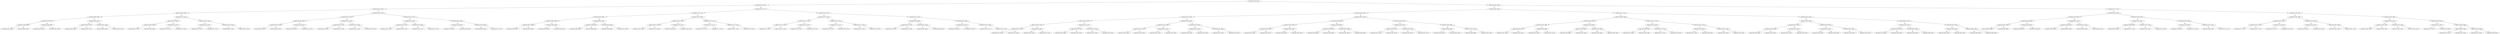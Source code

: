 digraph G{
166409504 [label="Node{data=[4160, 4160]}"]
166409504 -> 406233102
406233102 [label="Node{data=[3532, 3532]}"]
406233102 -> 1775074534
1775074534 [label="Node{data=[3022, 3022]}"]
1775074534 -> 216463141
216463141 [label="Node{data=[3006, 3006]}"]
216463141 -> 1559531948
1559531948 [label="Node{data=[2998, 2998]}"]
1559531948 -> 1911516396
1911516396 [label="Node{data=[2950, 2950]}"]
1911516396 -> 1934038139
1934038139 [label="Node{data=[2889, 2889]}"]
1934038139 -> 1218681577
1218681577 [label="Node{data=[2581, 2581]}"]
1934038139 -> 815926176
815926176 [label="Node{data=[2920, 2920]}"]
1911516396 -> 983603540
983603540 [label="Node{data=[2996, 2996]}"]
983603540 -> 1896855223
1896855223 [label="Node{data=[2993, 2993]}"]
983603540 -> 632233645
632233645 [label="Node{data=[2997, 2997]}"]
1559531948 -> 99679923
99679923 [label="Node{data=[3002, 3002]}"]
99679923 -> 1000648032
1000648032 [label="Node{data=[3000, 3000]}"]
1000648032 -> 923934381
923934381 [label="Node{data=[2999, 2999]}"]
1000648032 -> 1788163220
1788163220 [label="Node{data=[3001, 3001]}"]
99679923 -> 1746029075
1746029075 [label="Node{data=[3004, 3004]}"]
1746029075 -> 1992500700
1992500700 [label="Node{data=[3003, 3003]}"]
1746029075 -> 1367587551
1367587551 [label="Node{data=[3005, 3005]}"]
216463141 -> 317785583
317785583 [label="Node{data=[3014, 3014]}"]
317785583 -> 1749649264
1749649264 [label="Node{data=[3010, 3010]}"]
1749649264 -> 130785888
130785888 [label="Node{data=[3008, 3008]}"]
130785888 -> 1263711492
1263711492 [label="Node{data=[3007, 3007]}"]
130785888 -> 1368788988
1368788988 [label="Node{data=[3009, 3009]}"]
1749649264 -> 1975541945
1975541945 [label="Node{data=[3012, 3012]}"]
1975541945 -> 792855747
792855747 [label="Node{data=[3011, 3011]}"]
1975541945 -> 1910931130
1910931130 [label="Node{data=[3013, 3013]}"]
317785583 -> 275670677
275670677 [label="Node{data=[3018, 3018]}"]
275670677 -> 1717377417
1717377417 [label="Node{data=[3016, 3016]}"]
1717377417 -> 1501982109
1501982109 [label="Node{data=[3015, 3015]}"]
1717377417 -> 458738617
458738617 [label="Node{data=[3017, 3017]}"]
275670677 -> 2028887176
2028887176 [label="Node{data=[3020, 3020]}"]
2028887176 -> 1995539277
1995539277 [label="Node{data=[3019, 3019]}"]
2028887176 -> 485614219
485614219 [label="Node{data=[3021, 3021]}"]
1775074534 -> 962525359
962525359 [label="Node{data=[3140, 3140]}"]
962525359 -> 870246672
870246672 [label="Node{data=[3132, 3132]}"]
870246672 -> 1238368205
1238368205 [label="Node{data=[3065, 3065]}"]
1238368205 -> 1513728453
1513728453 [label="Node{data=[3024, 3024]}"]
1513728453 -> 342669741
342669741 [label="Node{data=[3023, 3023]}"]
1513728453 -> 1354650713
1354650713 [label="Node{data=[3025, 3025]}"]
1238368205 -> 1723459604
1723459604 [label="Node{data=[3097, 3097]}"]
1723459604 -> 1901658759
1901658759 [label="Node{data=[3087, 3087]}"]
1723459604 -> 621776
621776 [label="Node{data=[3131, 3131]}"]
870246672 -> 574090260
574090260 [label="Node{data=[3136, 3136]}"]
574090260 -> 199706894
199706894 [label="Node{data=[3134, 3134]}"]
199706894 -> 840118223
840118223 [label="Node{data=[3133, 3133]}"]
199706894 -> 2033662625
2033662625 [label="Node{data=[3135, 3135]}"]
574090260 -> 1685929695
1685929695 [label="Node{data=[3138, 3138]}"]
1685929695 -> 1432597607
1432597607 [label="Node{data=[3137, 3137]}"]
1685929695 -> 2124776531
2124776531 [label="Node{data=[3139, 3139]}"]
962525359 -> 1040665364
1040665364 [label="Node{data=[3437, 3437]}"]
1040665364 -> 864096717
864096717 [label="Node{data=[3144, 3144]}"]
864096717 -> 2064206678
2064206678 [label="Node{data=[3142, 3142]}"]
2064206678 -> 693948280
693948280 [label="Node{data=[3141, 3141]}"]
2064206678 -> 763854508
763854508 [label="Node{data=[3143, 3143]}"]
864096717 -> 372448680
372448680 [label="Node{data=[3146, 3146]}"]
372448680 -> 668055491
668055491 [label="Node{data=[3145, 3145]}"]
372448680 -> 1748601678
1748601678 [label="Node{data=[3421, 3421]}"]
1040665364 -> 2128472827
2128472827 [label="Node{data=[3484, 3484]}"]
2128472827 -> 1888319189
1888319189 [label="Node{data=[3469, 3469]}"]
1888319189 -> 1523103912
1523103912 [label="Node{data=[3452, 3452]}"]
1888319189 -> 2114923332
2114923332 [label="Node{data=[3483, 3483]}"]
2128472827 -> 1872006220
1872006220 [label="Node{data=[3500, 3500]}"]
1872006220 -> 1957983413
1957983413 [label="Node{data=[3485, 3485]}"]
1872006220 -> 1806081907
1806081907 [label="Node{data=[3511, 3511]}"]
406233102 -> 1819597896
1819597896 [label="Node{data=[3717, 3717]}"]
1819597896 -> 667536230
667536230 [label="Node{data=[3701, 3701]}"]
667536230 -> 1888420598
1888420598 [label="Node{data=[3693, 3693]}"]
1888420598 -> 789403283
789403283 [label="Node{data=[3689, 3689]}"]
789403283 -> 1699826086
1699826086 [label="Node{data=[3629, 3629]}"]
1699826086 -> 212479121
212479121 [label="Node{data=[3626, 3626]}"]
1699826086 -> 70911808
70911808 [label="Node{data=[3688, 3688]}"]
789403283 -> 1095135386
1095135386 [label="Node{data=[3691, 3691]}"]
1095135386 -> 783617389
783617389 [label="Node{data=[3690, 3690]}"]
1095135386 -> 1931895438
1931895438 [label="Node{data=[3692, 3692]}"]
1888420598 -> 670198701
670198701 [label="Node{data=[3697, 3697]}"]
670198701 -> 1438784873
1438784873 [label="Node{data=[3695, 3695]}"]
1438784873 -> 1402645721
1402645721 [label="Node{data=[3694, 3694]}"]
1438784873 -> 334009910
334009910 [label="Node{data=[3696, 3696]}"]
670198701 -> 661858533
661858533 [label="Node{data=[3699, 3699]}"]
661858533 -> 1646215223
1646215223 [label="Node{data=[3698, 3698]}"]
661858533 -> 1692779721
1692779721 [label="Node{data=[3700, 3700]}"]
667536230 -> 862693189
862693189 [label="Node{data=[3709, 3709]}"]
862693189 -> 224499149
224499149 [label="Node{data=[3705, 3705]}"]
224499149 -> 359101102
359101102 [label="Node{data=[3703, 3703]}"]
359101102 -> 1601060679
1601060679 [label="Node{data=[3702, 3702]}"]
359101102 -> 827456096
827456096 [label="Node{data=[3704, 3704]}"]
224499149 -> 815783546
815783546 [label="Node{data=[3707, 3707]}"]
815783546 -> 507721925
507721925 [label="Node{data=[3706, 3706]}"]
815783546 -> 813283405
813283405 [label="Node{data=[3708, 3708]}"]
862693189 -> 247842520
247842520 [label="Node{data=[3713, 3713]}"]
247842520 -> 1088922996
1088922996 [label="Node{data=[3711, 3711]}"]
1088922996 -> 1206204605
1206204605 [label="Node{data=[3710, 3710]}"]
1088922996 -> 983780316
983780316 [label="Node{data=[3712, 3712]}"]
247842520 -> 443595094
443595094 [label="Node{data=[3715, 3715]}"]
443595094 -> 1740731241
1740731241 [label="Node{data=[3714, 3714]}"]
443595094 -> 152014844
152014844 [label="Node{data=[3716, 3716]}"]
1819597896 -> 701679786
701679786 [label="Node{data=[3733, 3733]}"]
701679786 -> 922185423
922185423 [label="Node{data=[3725, 3725]}"]
922185423 -> 1522600259
1522600259 [label="Node{data=[3721, 3721]}"]
1522600259 -> 792993160
792993160 [label="Node{data=[3719, 3719]}"]
792993160 -> 283903826
283903826 [label="Node{data=[3718, 3718]}"]
792993160 -> 501252758
501252758 [label="Node{data=[3720, 3720]}"]
1522600259 -> 1329142648
1329142648 [label="Node{data=[3723, 3723]}"]
1329142648 -> 1075767114
1075767114 [label="Node{data=[3722, 3722]}"]
1329142648 -> 809025164
809025164 [label="Node{data=[3724, 3724]}"]
922185423 -> 701857327
701857327 [label="Node{data=[3729, 3729]}"]
701857327 -> 783303350
783303350 [label="Node{data=[3727, 3727]}"]
783303350 -> 430163101
430163101 [label="Node{data=[3726, 3726]}"]
783303350 -> 1822082555
1822082555 [label="Node{data=[3728, 3728]}"]
701857327 -> 1849485889
1849485889 [label="Node{data=[3731, 3731]}"]
1849485889 -> 1119199426
1119199426 [label="Node{data=[3730, 3730]}"]
1849485889 -> 1169494821
1169494821 [label="Node{data=[3732, 3732]}"]
701679786 -> 2142942069
2142942069 [label="Node{data=[4152, 4152]}"]
2142942069 -> 1994203169
1994203169 [label="Node{data=[3800, 3800]}"]
1994203169 -> 419511688
419511688 [label="Node{data=[3735, 3735]}"]
419511688 -> 1958754742
1958754742 [label="Node{data=[3734, 3734]}"]
419511688 -> 1590365504
1590365504 [label="Node{data=[3736, 3736]}"]
1994203169 -> 1091105424
1091105424 [label="Node{data=[3832, 3832]}"]
1091105424 -> 1366649412
1366649412 [label="Node{data=[3801, 3801]}"]
1091105424 -> 604894293
604894293 [label="Node{data=[3836, 3836]}"]
2142942069 -> 581586073
581586073 [label="Node{data=[4156, 4156]}"]
581586073 -> 607172142
607172142 [label="Node{data=[4154, 4154]}"]
607172142 -> 1584254886
1584254886 [label="Node{data=[4153, 4153]}"]
607172142 -> 352921442
352921442 [label="Node{data=[4155, 4155]}"]
581586073 -> 1698131934
1698131934 [label="Node{data=[4158, 4158]}"]
1698131934 -> 1150760080
1150760080 [label="Node{data=[4157, 4157]}"]
1698131934 -> 1949811547
1949811547 [label="Node{data=[4159, 4159]}"]
166409504 -> 676972680
676972680 [label="Node{data=[5985, 5985]}"]
676972680 -> 1984830402
1984830402 [label="Node{data=[5043, 5043]}"]
1984830402 -> 184586799
184586799 [label="Node{data=[4954, 4954]}"]
184586799 -> 1105700111
1105700111 [label="Node{data=[4235, 4235]}"]
1105700111 -> 656156723
656156723 [label="Node{data=[4226, 4226]}"]
656156723 -> 562738969
562738969 [label="Node{data=[4164, 4164]}"]
562738969 -> 773114093
773114093 [label="Node{data=[4162, 4162]}"]
773114093 -> 1378344957
1378344957 [label="Node{data=[4161, 4161]}"]
773114093 -> 347875386
347875386 [label="Node{data=[4163, 4163]}"]
562738969 -> 1627023307
1627023307 [label="Node{data=[4166, 4166]}"]
1627023307 -> 1747032217
1747032217 [label="Node{data=[4165, 4165]}"]
1627023307 -> 68512343
68512343 [label="Node{data=[4167, 4167]}"]
656156723 -> 1897754391
1897754391 [label="Node{data=[4231, 4231]}"]
1897754391 -> 1114278592
1114278592 [label="Node{data=[4229, 4229]}"]
1114278592 -> 644560708
644560708 [label="Node{data=[4228, 4228]}"]
1114278592 -> 159626764
159626764 [label="Node{data=[4230, 4230]}"]
1897754391 -> 335283708
335283708 [label="Node{data=[4233, 4233]}"]
335283708 -> 97956297
97956297 [label="Node{data=[4232, 4232]}"]
335283708 -> 2063103776
2063103776 [label="Node{data=[4234, 4234]}"]
1105700111 -> 1860144549
1860144549 [label="Node{data=[4243, 4243]}"]
1860144549 -> 503293543
503293543 [label="Node{data=[4239, 4239]}"]
503293543 -> 756483304
756483304 [label="Node{data=[4237, 4237]}"]
756483304 -> 342828829
342828829 [label="Node{data=[4236, 4236]}"]
756483304 -> 114238096
114238096 [label="Node{data=[4238, 4238]}"]
503293543 -> 1726177456
1726177456 [label="Node{data=[4241, 4241]}"]
1726177456 -> 1942362304
1942362304 [label="Node{data=[4240, 4240]}"]
1726177456 -> 511479402
511479402 [label="Node{data=[4242, 4242]}"]
1860144549 -> 1633215639
1633215639 [label="Node{data=[4340, 4340]}"]
1633215639 -> 482602732
482602732 [label="Node{data=[4245, 4245]}"]
482602732 -> 1602287020
1602287020 [label="Node{data=[4244, 4244]}"]
482602732 -> 636825576
636825576 [label="Node{data=[4246, 4246]}"]
1633215639 -> 53414813
53414813 [label="Node{data=[4952, 4952]}"]
53414813 -> 9970074
9970074 [label="Node{data=[4341, 4341]}"]
53414813 -> 1491962288
1491962288 [label="Node{data=[4953, 4953]}"]
184586799 -> 1424717610
1424717610 [label="Node{data=[4970, 4970]}"]
1424717610 -> 795078089
795078089 [label="Node{data=[4962, 4962]}"]
795078089 -> 1857461582
1857461582 [label="Node{data=[4958, 4958]}"]
1857461582 -> 1520576801
1520576801 [label="Node{data=[4956, 4956]}"]
1520576801 -> 1442797432
1442797432 [label="Node{data=[4955, 4955]}"]
1520576801 -> 1698887083
1698887083 [label="Node{data=[4957, 4957]}"]
1857461582 -> 1061443744
1061443744 [label="Node{data=[4960, 4960]}"]
1061443744 -> 1961133384
1961133384 [label="Node{data=[4959, 4959]}"]
1061443744 -> 1527728187
1527728187 [label="Node{data=[4961, 4961]}"]
795078089 -> 689045852
689045852 [label="Node{data=[4966, 4966]}"]
689045852 -> 873385350
873385350 [label="Node{data=[4964, 4964]}"]
873385350 -> 1678819466
1678819466 [label="Node{data=[4963, 4963]}"]
873385350 -> 1165951651
1165951651 [label="Node{data=[4965, 4965]}"]
689045852 -> 2086593457
2086593457 [label="Node{data=[4968, 4968]}"]
2086593457 -> 1048470337
1048470337 [label="Node{data=[4967, 4967]}"]
2086593457 -> 1544089748
1544089748 [label="Node{data=[4969, 4969]}"]
1424717610 -> 1633655724
1633655724 [label="Node{data=[4978, 4978]}"]
1633655724 -> 1779937117
1779937117 [label="Node{data=[4974, 4974]}"]
1779937117 -> 658423093
658423093 [label="Node{data=[4972, 4972]}"]
658423093 -> 1009349910
1009349910 [label="Node{data=[4971, 4971]}"]
658423093 -> 565578692
565578692 [label="Node{data=[4973, 4973]}"]
1779937117 -> 1988896232
1988896232 [label="Node{data=[4976, 4976]}"]
1988896232 -> 604629273
604629273 [label="Node{data=[4975, 4975]}"]
1988896232 -> 1409263947
1409263947 [label="Node{data=[4977, 4977]}"]
1633655724 -> 1116102875
1116102875 [label="Node{data=[4982, 4982]}"]
1116102875 -> 1429388806
1429388806 [label="Node{data=[4980, 4980]}"]
1429388806 -> 1041810584
1041810584 [label="Node{data=[4979, 4979]}"]
1429388806 -> 268670945
268670945 [label="Node{data=[4981, 4981]}"]
1116102875 -> 1634905474
1634905474 [label="Node{data=[5015, 5015]}"]
1634905474 -> 569441572
569441572 [label="Node{data=[4986, 4986]}"]
1634905474 -> 1505022342
1505022342 [label="Node{data=[5016, 5016]}"]
1984830402 -> 1426385358
1426385358 [label="Node{data=[5617, 5617]}"]
1426385358 -> 560877649
560877649 [label="Node{data=[5066, 5066]}"]
560877649 -> 122781829
122781829 [label="Node{data=[5058, 5058]}"]
122781829 -> 2014726408
2014726408 [label="Node{data=[5054, 5054]}"]
2014726408 -> 179209565
179209565 [label="Node{data=[5052, 5052]}"]
179209565 -> 1502720129
1502720129 [label="Node{data=[5051, 5051]}"]
179209565 -> 1389319838
1389319838 [label="Node{data=[5053, 5053]}"]
2014726408 -> 417012678
417012678 [label="Node{data=[5056, 5056]}"]
417012678 -> 1713496557
1713496557 [label="Node{data=[5055, 5055]}"]
417012678 -> 845172752
845172752 [label="Node{data=[5057, 5057]}"]
122781829 -> 447978340
447978340 [label="Node{data=[5062, 5062]}"]
447978340 -> 1526118111
1526118111 [label="Node{data=[5060, 5060]}"]
1526118111 -> 858856165
858856165 [label="Node{data=[5059, 5059]}"]
1526118111 -> 56704067
56704067 [label="Node{data=[5061, 5061]}"]
447978340 -> 93319152
93319152 [label="Node{data=[5064, 5064]}"]
93319152 -> 1780543952
1780543952 [label="Node{data=[5063, 5063]}"]
93319152 -> 1375545411
1375545411 [label="Node{data=[5065, 5065]}"]
560877649 -> 1534362907
1534362907 [label="Node{data=[5134, 5134]}"]
1534362907 -> 561910250
561910250 [label="Node{data=[5070, 5070]}"]
561910250 -> 1287510628
1287510628 [label="Node{data=[5068, 5068]}"]
1287510628 -> 1958366336
1958366336 [label="Node{data=[5067, 5067]}"]
1287510628 -> 186205009
186205009 [label="Node{data=[5069, 5069]}"]
561910250 -> 1522131609
1522131609 [label="Node{data=[5072, 5072]}"]
1522131609 -> 2029350224
2029350224 [label="Node{data=[5071, 5071]}"]
1522131609 -> 1586356354
1586356354 [label="Node{data=[5079, 5079]}"]
1534362907 -> 533668809
533668809 [label="Node{data=[5613, 5613]}"]
533668809 -> 175613827
175613827 [label="Node{data=[5585, 5585]}"]
175613827 -> 1505481840
1505481840 [label="Node{data=[5140, 5140]}"]
175613827 -> 1745069621
1745069621 [label="Node{data=[5604, 5604]}"]
533668809 -> 246682007
246682007 [label="Node{data=[5615, 5615]}"]
246682007 -> 961078397
961078397 [label="Node{data=[5614, 5614]}"]
246682007 -> 1054326640
1054326640 [label="Node{data=[5616, 5616]}"]
1426385358 -> 1267762321
1267762321 [label="Node{data=[5633, 5633]}"]
1267762321 -> 1694899421
1694899421 [label="Node{data=[5625, 5625]}"]
1694899421 -> 462645004
462645004 [label="Node{data=[5621, 5621]}"]
462645004 -> 406615857
406615857 [label="Node{data=[5619, 5619]}"]
406615857 -> 1464327339
1464327339 [label="Node{data=[5618, 5618]}"]
406615857 -> 41075306
41075306 [label="Node{data=[5620, 5620]}"]
462645004 -> 39419439
39419439 [label="Node{data=[5623, 5623]}"]
39419439 -> 2040988842
2040988842 [label="Node{data=[5622, 5622]}"]
39419439 -> 275525041
275525041 [label="Node{data=[5624, 5624]}"]
1694899421 -> 68803652
68803652 [label="Node{data=[5629, 5629]}"]
68803652 -> 1299739374
1299739374 [label="Node{data=[5627, 5627]}"]
1299739374 -> 213630399
213630399 [label="Node{data=[5626, 5626]}"]
1299739374 -> 2110457916
2110457916 [label="Node{data=[5628, 5628]}"]
68803652 -> 939135037
939135037 [label="Node{data=[5631, 5631]}"]
939135037 -> 958135086
958135086 [label="Node{data=[5630, 5630]}"]
939135037 -> 1746726903
1746726903 [label="Node{data=[5632, 5632]}"]
1267762321 -> 1295220768
1295220768 [label="Node{data=[5641, 5641]}"]
1295220768 -> 716118595
716118595 [label="Node{data=[5637, 5637]}"]
716118595 -> 1284200115
1284200115 [label="Node{data=[5635, 5635]}"]
1284200115 -> 1130855298
1130855298 [label="Node{data=[5634, 5634]}"]
1284200115 -> 302301518
302301518 [label="Node{data=[5636, 5636]}"]
716118595 -> 1076608079
1076608079 [label="Node{data=[5639, 5639]}"]
1076608079 -> 1451443255
1451443255 [label="Node{data=[5638, 5638]}"]
1076608079 -> 775982606
775982606 [label="Node{data=[5640, 5640]}"]
1295220768 -> 444212281
444212281 [label="Node{data=[5970, 5970]}"]
444212281 -> 128858877
128858877 [label="Node{data=[5643, 5643]}"]
128858877 -> 1270904003
1270904003 [label="Node{data=[5642, 5642]}"]
128858877 -> 1633334091
1633334091 [label="Node{data=[5961, 5961]}"]
444212281 -> 709499061
709499061 [label="Node{data=[5983, 5983]}"]
709499061 -> 1556457171
1556457171 [label="Node{data=[5982, 5982]}"]
709499061 -> 350988260
350988260 [label="Node{data=[5984, 5984]}"]
676972680 -> 538939097
538939097 [label="Node{data=[7472, 7472]}"]
538939097 -> 1516942815
1516942815 [label="Node{data=[6442, 6442]}"]
1516942815 -> 736650111
736650111 [label="Node{data=[5993, 5993]}"]
736650111 -> 1651844449
1651844449 [label="Node{data=[5989, 5989]}"]
1651844449 -> 1052776112
1052776112 [label="Node{data=[5987, 5987]}"]
1052776112 -> 831232250
831232250 [label="Node{data=[5986, 5986]}"]
1052776112 -> 1502668335
1502668335 [label="Node{data=[5988, 5988]}"]
1651844449 -> 310746705
310746705 [label="Node{data=[5991, 5991]}"]
310746705 -> 751730471
751730471 [label="Node{data=[5990, 5990]}"]
310746705 -> 1097825804
1097825804 [label="Node{data=[5992, 5992]}"]
736650111 -> 521165200
521165200 [label="Node{data=[6017, 6017]}"]
521165200 -> 559495989
559495989 [label="Node{data=[5995, 5995]}"]
559495989 -> 2117160830
2117160830 [label="Node{data=[5994, 5994]}"]
559495989 -> 1142210986
1142210986 [label="Node{data=[5996, 5996]}"]
521165200 -> 1498799201
1498799201 [label="Node{data=[6416, 6416]}"]
1498799201 -> 826131693
826131693 [label="Node{data=[6405, 6405]}"]
1498799201 -> 1166223115
1166223115 [label="Node{data=[6431, 6431]}"]
1516942815 -> 670607232
670607232 [label="Node{data=[7464, 7464]}"]
670607232 -> 1354351050
1354351050 [label="Node{data=[7361, 7361]}"]
1354351050 -> 268201372
268201372 [label="Node{data=[6569, 6569]}"]
268201372 -> 1394325527
1394325527 [label="Node{data=[6455, 6455]}"]
268201372 -> 826130771
826130771 [label="Node{data=[7341, 7341]}"]
1354351050 -> 798286127
798286127 [label="Node{data=[7433, 7433]}"]
798286127 -> 1130953164
1130953164 [label="Node{data=[7365, 7365]}"]
798286127 -> 1304242870
1304242870 [label="Node{data=[7463, 7463]}"]
670607232 -> 307580171
307580171 [label="Node{data=[7468, 7468]}"]
307580171 -> 440425463
440425463 [label="Node{data=[7466, 7466]}"]
440425463 -> 518154218
518154218 [label="Node{data=[7465, 7465]}"]
440425463 -> 984487450
984487450 [label="Node{data=[7467, 7467]}"]
307580171 -> 44771665
44771665 [label="Node{data=[7470, 7470]}"]
44771665 -> 439108880
439108880 [label="Node{data=[7469, 7469]}"]
44771665 -> 402439304
402439304 [label="Node{data=[7471, 7471]}"]
538939097 -> 1562932907
1562932907 [label="Node{data=[7488, 7488]}"]
1562932907 -> 101858814
101858814 [label="Node{data=[7480, 7480]}"]
101858814 -> 2129587433
2129587433 [label="Node{data=[7476, 7476]}"]
2129587433 -> 209979200
209979200 [label="Node{data=[7474, 7474]}"]
209979200 -> 302495061
302495061 [label="Node{data=[7473, 7473]}"]
209979200 -> 99452710
99452710 [label="Node{data=[7475, 7475]}"]
2129587433 -> 208513750
208513750 [label="Node{data=[7478, 7478]}"]
208513750 -> 553587228
553587228 [label="Node{data=[7477, 7477]}"]
208513750 -> 259892811
259892811 [label="Node{data=[7479, 7479]}"]
101858814 -> 1723909173
1723909173 [label="Node{data=[7484, 7484]}"]
1723909173 -> 127592737
127592737 [label="Node{data=[7482, 7482]}"]
127592737 -> 1596814396
1596814396 [label="Node{data=[7481, 7481]}"]
127592737 -> 1031855724
1031855724 [label="Node{data=[7483, 7483]}"]
1723909173 -> 1560368261
1560368261 [label="Node{data=[7486, 7486]}"]
1560368261 -> 218263013
218263013 [label="Node{data=[7485, 7485]}"]
1560368261 -> 960128237
960128237 [label="Node{data=[7487, 7487]}"]
1562932907 -> 41070104
41070104 [label="Node{data=[7496, 7496]}"]
41070104 -> 1434482607
1434482607 [label="Node{data=[7492, 7492]}"]
1434482607 -> 1265849791
1265849791 [label="Node{data=[7490, 7490]}"]
1265849791 -> 562322736
562322736 [label="Node{data=[7489, 7489]}"]
1265849791 -> 907097462
907097462 [label="Node{data=[7491, 7491]}"]
1434482607 -> 1618612500
1618612500 [label="Node{data=[7494, 7494]}"]
1618612500 -> 838172169
838172169 [label="Node{data=[7493, 7493]}"]
1618612500 -> 849074394
849074394 [label="Node{data=[7495, 7495]}"]
41070104 -> 220131706
220131706 [label="Node{data=[9165, 9165]}"]
220131706 -> 1037869948
1037869948 [label="Node{data=[7631, 7631]}"]
1037869948 -> 667125752
667125752 [label="Node{data=[7497, 7497]}"]
1037869948 -> 1274201810
1274201810 [label="Node{data=[7636, 7636]}"]
220131706 -> 824011767
824011767 [label="Node{data=[9366, 9366]}"]
824011767 -> 1770191339
1770191339 [label="Node{data=[9300, 9300]}"]
1770191339 -> 1388666724
1388666724 [label="Node{data=[9271, 9271]}"]
1770191339 -> 257738680
257738680 [label="Node{data=[9331, 9331]}"]
824011767 -> 1430542199
1430542199 [label="Node{data=[9368, 9368]}"]
1430542199 -> 737653141
737653141 [label="Node{data=[9367, 9367]}"]
1430542199 -> 1404167664
1404167664 [label="Node{data=[9380, 9380]}"]
}